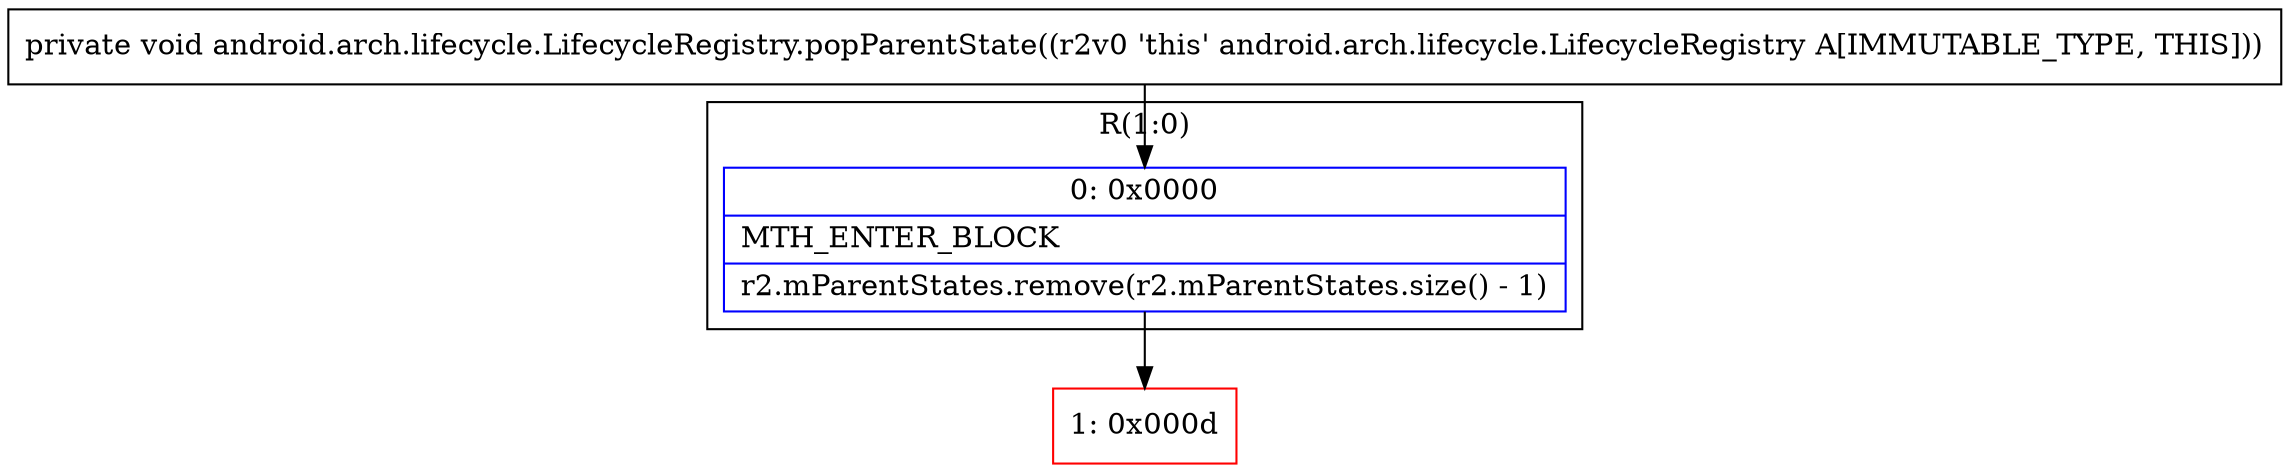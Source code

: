 digraph "CFG forandroid.arch.lifecycle.LifecycleRegistry.popParentState()V" {
subgraph cluster_Region_1676562506 {
label = "R(1:0)";
node [shape=record,color=blue];
Node_0 [shape=record,label="{0\:\ 0x0000|MTH_ENTER_BLOCK\l|r2.mParentStates.remove(r2.mParentStates.size() \- 1)\l}"];
}
Node_1 [shape=record,color=red,label="{1\:\ 0x000d}"];
MethodNode[shape=record,label="{private void android.arch.lifecycle.LifecycleRegistry.popParentState((r2v0 'this' android.arch.lifecycle.LifecycleRegistry A[IMMUTABLE_TYPE, THIS])) }"];
MethodNode -> Node_0;
Node_0 -> Node_1;
}

